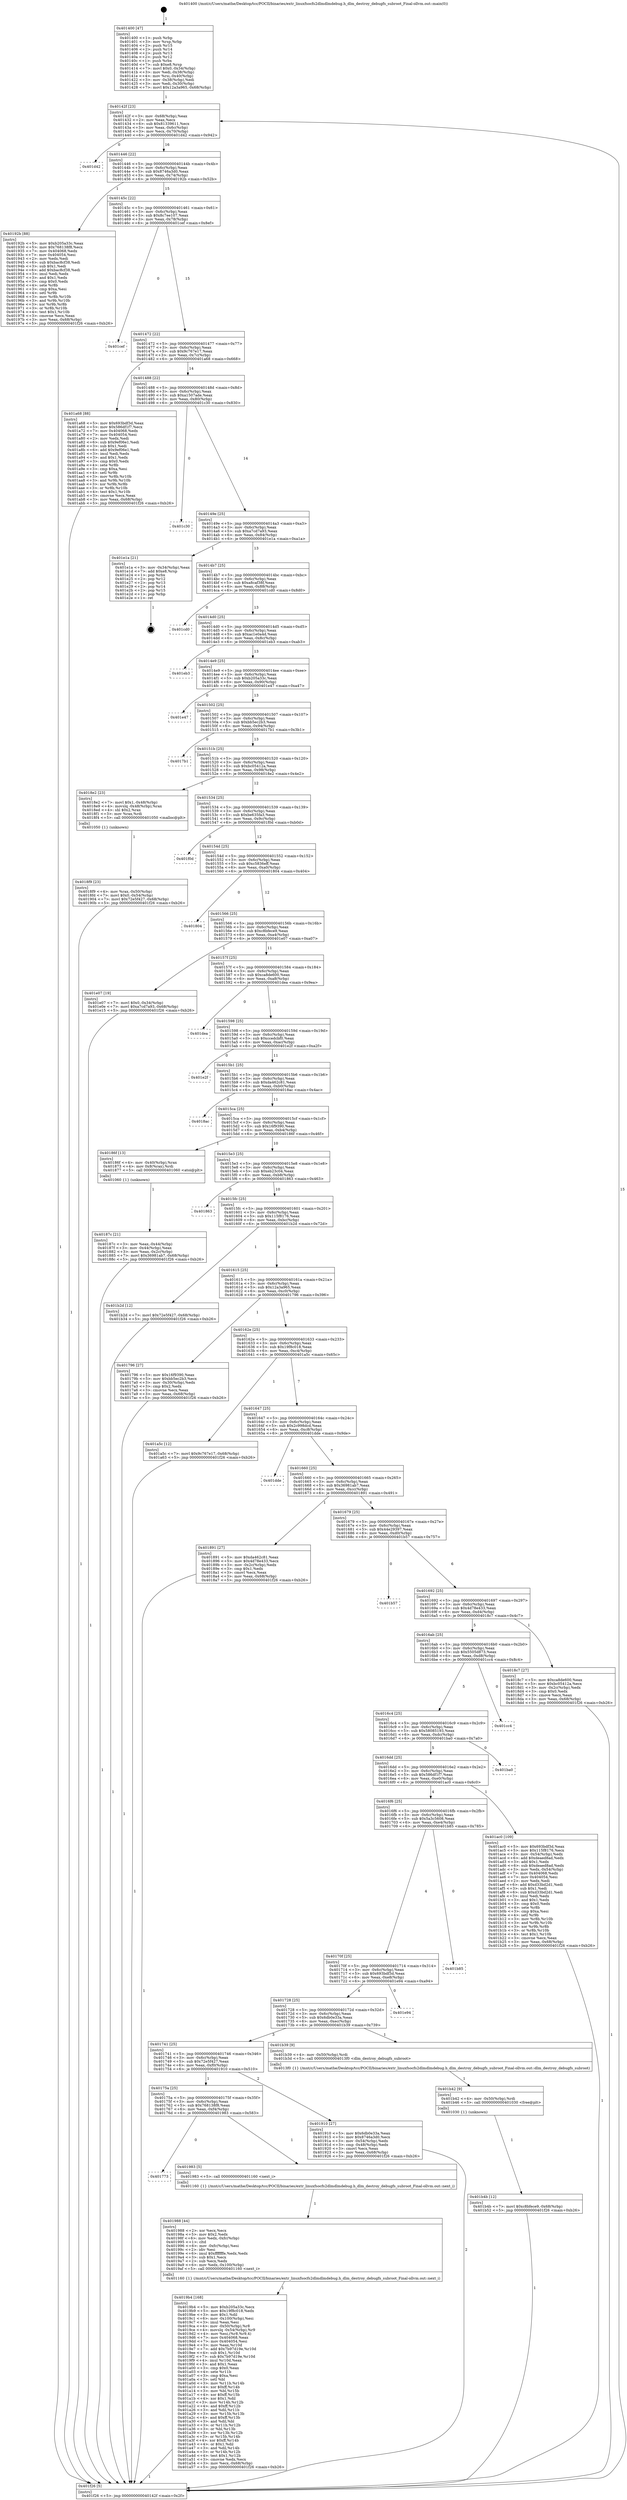 digraph "0x401400" {
  label = "0x401400 (/mnt/c/Users/mathe/Desktop/tcc/POCII/binaries/extr_linuxfsocfs2dlmdlmdebug.h_dlm_destroy_debugfs_subroot_Final-ollvm.out::main(0))"
  labelloc = "t"
  node[shape=record]

  Entry [label="",width=0.3,height=0.3,shape=circle,fillcolor=black,style=filled]
  "0x40142f" [label="{
     0x40142f [23]\l
     | [instrs]\l
     &nbsp;&nbsp;0x40142f \<+3\>: mov -0x68(%rbp),%eax\l
     &nbsp;&nbsp;0x401432 \<+2\>: mov %eax,%ecx\l
     &nbsp;&nbsp;0x401434 \<+6\>: sub $0x81339611,%ecx\l
     &nbsp;&nbsp;0x40143a \<+3\>: mov %eax,-0x6c(%rbp)\l
     &nbsp;&nbsp;0x40143d \<+3\>: mov %ecx,-0x70(%rbp)\l
     &nbsp;&nbsp;0x401440 \<+6\>: je 0000000000401d42 \<main+0x942\>\l
  }"]
  "0x401d42" [label="{
     0x401d42\l
  }", style=dashed]
  "0x401446" [label="{
     0x401446 [22]\l
     | [instrs]\l
     &nbsp;&nbsp;0x401446 \<+5\>: jmp 000000000040144b \<main+0x4b\>\l
     &nbsp;&nbsp;0x40144b \<+3\>: mov -0x6c(%rbp),%eax\l
     &nbsp;&nbsp;0x40144e \<+5\>: sub $0x8746a3d0,%eax\l
     &nbsp;&nbsp;0x401453 \<+3\>: mov %eax,-0x74(%rbp)\l
     &nbsp;&nbsp;0x401456 \<+6\>: je 000000000040192b \<main+0x52b\>\l
  }"]
  Exit [label="",width=0.3,height=0.3,shape=circle,fillcolor=black,style=filled,peripheries=2]
  "0x40192b" [label="{
     0x40192b [88]\l
     | [instrs]\l
     &nbsp;&nbsp;0x40192b \<+5\>: mov $0xb205a33c,%eax\l
     &nbsp;&nbsp;0x401930 \<+5\>: mov $0x768138f8,%ecx\l
     &nbsp;&nbsp;0x401935 \<+7\>: mov 0x404068,%edx\l
     &nbsp;&nbsp;0x40193c \<+7\>: mov 0x404054,%esi\l
     &nbsp;&nbsp;0x401943 \<+2\>: mov %edx,%edi\l
     &nbsp;&nbsp;0x401945 \<+6\>: sub $0xbac8cf38,%edi\l
     &nbsp;&nbsp;0x40194b \<+3\>: sub $0x1,%edi\l
     &nbsp;&nbsp;0x40194e \<+6\>: add $0xbac8cf38,%edi\l
     &nbsp;&nbsp;0x401954 \<+3\>: imul %edi,%edx\l
     &nbsp;&nbsp;0x401957 \<+3\>: and $0x1,%edx\l
     &nbsp;&nbsp;0x40195a \<+3\>: cmp $0x0,%edx\l
     &nbsp;&nbsp;0x40195d \<+4\>: sete %r8b\l
     &nbsp;&nbsp;0x401961 \<+3\>: cmp $0xa,%esi\l
     &nbsp;&nbsp;0x401964 \<+4\>: setl %r9b\l
     &nbsp;&nbsp;0x401968 \<+3\>: mov %r8b,%r10b\l
     &nbsp;&nbsp;0x40196b \<+3\>: and %r9b,%r10b\l
     &nbsp;&nbsp;0x40196e \<+3\>: xor %r9b,%r8b\l
     &nbsp;&nbsp;0x401971 \<+3\>: or %r8b,%r10b\l
     &nbsp;&nbsp;0x401974 \<+4\>: test $0x1,%r10b\l
     &nbsp;&nbsp;0x401978 \<+3\>: cmovne %ecx,%eax\l
     &nbsp;&nbsp;0x40197b \<+3\>: mov %eax,-0x68(%rbp)\l
     &nbsp;&nbsp;0x40197e \<+5\>: jmp 0000000000401f26 \<main+0xb26\>\l
  }"]
  "0x40145c" [label="{
     0x40145c [22]\l
     | [instrs]\l
     &nbsp;&nbsp;0x40145c \<+5\>: jmp 0000000000401461 \<main+0x61\>\l
     &nbsp;&nbsp;0x401461 \<+3\>: mov -0x6c(%rbp),%eax\l
     &nbsp;&nbsp;0x401464 \<+5\>: sub $0x8c7ee107,%eax\l
     &nbsp;&nbsp;0x401469 \<+3\>: mov %eax,-0x78(%rbp)\l
     &nbsp;&nbsp;0x40146c \<+6\>: je 0000000000401cef \<main+0x8ef\>\l
  }"]
  "0x401b4b" [label="{
     0x401b4b [12]\l
     | [instrs]\l
     &nbsp;&nbsp;0x401b4b \<+7\>: movl $0xc8bfece9,-0x68(%rbp)\l
     &nbsp;&nbsp;0x401b52 \<+5\>: jmp 0000000000401f26 \<main+0xb26\>\l
  }"]
  "0x401cef" [label="{
     0x401cef\l
  }", style=dashed]
  "0x401472" [label="{
     0x401472 [22]\l
     | [instrs]\l
     &nbsp;&nbsp;0x401472 \<+5\>: jmp 0000000000401477 \<main+0x77\>\l
     &nbsp;&nbsp;0x401477 \<+3\>: mov -0x6c(%rbp),%eax\l
     &nbsp;&nbsp;0x40147a \<+5\>: sub $0x9c767e17,%eax\l
     &nbsp;&nbsp;0x40147f \<+3\>: mov %eax,-0x7c(%rbp)\l
     &nbsp;&nbsp;0x401482 \<+6\>: je 0000000000401a68 \<main+0x668\>\l
  }"]
  "0x401b42" [label="{
     0x401b42 [9]\l
     | [instrs]\l
     &nbsp;&nbsp;0x401b42 \<+4\>: mov -0x50(%rbp),%rdi\l
     &nbsp;&nbsp;0x401b46 \<+5\>: call 0000000000401030 \<free@plt\>\l
     | [calls]\l
     &nbsp;&nbsp;0x401030 \{1\} (unknown)\l
  }"]
  "0x401a68" [label="{
     0x401a68 [88]\l
     | [instrs]\l
     &nbsp;&nbsp;0x401a68 \<+5\>: mov $0x693bdf3d,%eax\l
     &nbsp;&nbsp;0x401a6d \<+5\>: mov $0x586df1f7,%ecx\l
     &nbsp;&nbsp;0x401a72 \<+7\>: mov 0x404068,%edx\l
     &nbsp;&nbsp;0x401a79 \<+7\>: mov 0x404054,%esi\l
     &nbsp;&nbsp;0x401a80 \<+2\>: mov %edx,%edi\l
     &nbsp;&nbsp;0x401a82 \<+6\>: sub $0x9ef06e1,%edi\l
     &nbsp;&nbsp;0x401a88 \<+3\>: sub $0x1,%edi\l
     &nbsp;&nbsp;0x401a8b \<+6\>: add $0x9ef06e1,%edi\l
     &nbsp;&nbsp;0x401a91 \<+3\>: imul %edi,%edx\l
     &nbsp;&nbsp;0x401a94 \<+3\>: and $0x1,%edx\l
     &nbsp;&nbsp;0x401a97 \<+3\>: cmp $0x0,%edx\l
     &nbsp;&nbsp;0x401a9a \<+4\>: sete %r8b\l
     &nbsp;&nbsp;0x401a9e \<+3\>: cmp $0xa,%esi\l
     &nbsp;&nbsp;0x401aa1 \<+4\>: setl %r9b\l
     &nbsp;&nbsp;0x401aa5 \<+3\>: mov %r8b,%r10b\l
     &nbsp;&nbsp;0x401aa8 \<+3\>: and %r9b,%r10b\l
     &nbsp;&nbsp;0x401aab \<+3\>: xor %r9b,%r8b\l
     &nbsp;&nbsp;0x401aae \<+3\>: or %r8b,%r10b\l
     &nbsp;&nbsp;0x401ab1 \<+4\>: test $0x1,%r10b\l
     &nbsp;&nbsp;0x401ab5 \<+3\>: cmovne %ecx,%eax\l
     &nbsp;&nbsp;0x401ab8 \<+3\>: mov %eax,-0x68(%rbp)\l
     &nbsp;&nbsp;0x401abb \<+5\>: jmp 0000000000401f26 \<main+0xb26\>\l
  }"]
  "0x401488" [label="{
     0x401488 [22]\l
     | [instrs]\l
     &nbsp;&nbsp;0x401488 \<+5\>: jmp 000000000040148d \<main+0x8d\>\l
     &nbsp;&nbsp;0x40148d \<+3\>: mov -0x6c(%rbp),%eax\l
     &nbsp;&nbsp;0x401490 \<+5\>: sub $0xa1507ade,%eax\l
     &nbsp;&nbsp;0x401495 \<+3\>: mov %eax,-0x80(%rbp)\l
     &nbsp;&nbsp;0x401498 \<+6\>: je 0000000000401c30 \<main+0x830\>\l
  }"]
  "0x4019b4" [label="{
     0x4019b4 [168]\l
     | [instrs]\l
     &nbsp;&nbsp;0x4019b4 \<+5\>: mov $0xb205a33c,%ecx\l
     &nbsp;&nbsp;0x4019b9 \<+5\>: mov $0x19f8c018,%edx\l
     &nbsp;&nbsp;0x4019be \<+3\>: mov $0x1,%dil\l
     &nbsp;&nbsp;0x4019c1 \<+6\>: mov -0x100(%rbp),%esi\l
     &nbsp;&nbsp;0x4019c7 \<+3\>: imul %eax,%esi\l
     &nbsp;&nbsp;0x4019ca \<+4\>: mov -0x50(%rbp),%r8\l
     &nbsp;&nbsp;0x4019ce \<+4\>: movslq -0x54(%rbp),%r9\l
     &nbsp;&nbsp;0x4019d2 \<+4\>: mov %esi,(%r8,%r9,4)\l
     &nbsp;&nbsp;0x4019d6 \<+7\>: mov 0x404068,%eax\l
     &nbsp;&nbsp;0x4019dd \<+7\>: mov 0x404054,%esi\l
     &nbsp;&nbsp;0x4019e4 \<+3\>: mov %eax,%r10d\l
     &nbsp;&nbsp;0x4019e7 \<+7\>: add $0x7b97d19e,%r10d\l
     &nbsp;&nbsp;0x4019ee \<+4\>: sub $0x1,%r10d\l
     &nbsp;&nbsp;0x4019f2 \<+7\>: sub $0x7b97d19e,%r10d\l
     &nbsp;&nbsp;0x4019f9 \<+4\>: imul %r10d,%eax\l
     &nbsp;&nbsp;0x4019fd \<+3\>: and $0x1,%eax\l
     &nbsp;&nbsp;0x401a00 \<+3\>: cmp $0x0,%eax\l
     &nbsp;&nbsp;0x401a03 \<+4\>: sete %r11b\l
     &nbsp;&nbsp;0x401a07 \<+3\>: cmp $0xa,%esi\l
     &nbsp;&nbsp;0x401a0a \<+3\>: setl %bl\l
     &nbsp;&nbsp;0x401a0d \<+3\>: mov %r11b,%r14b\l
     &nbsp;&nbsp;0x401a10 \<+4\>: xor $0xff,%r14b\l
     &nbsp;&nbsp;0x401a14 \<+3\>: mov %bl,%r15b\l
     &nbsp;&nbsp;0x401a17 \<+4\>: xor $0xff,%r15b\l
     &nbsp;&nbsp;0x401a1b \<+4\>: xor $0x1,%dil\l
     &nbsp;&nbsp;0x401a1f \<+3\>: mov %r14b,%r12b\l
     &nbsp;&nbsp;0x401a22 \<+4\>: and $0xff,%r12b\l
     &nbsp;&nbsp;0x401a26 \<+3\>: and %dil,%r11b\l
     &nbsp;&nbsp;0x401a29 \<+3\>: mov %r15b,%r13b\l
     &nbsp;&nbsp;0x401a2c \<+4\>: and $0xff,%r13b\l
     &nbsp;&nbsp;0x401a30 \<+3\>: and %dil,%bl\l
     &nbsp;&nbsp;0x401a33 \<+3\>: or %r11b,%r12b\l
     &nbsp;&nbsp;0x401a36 \<+3\>: or %bl,%r13b\l
     &nbsp;&nbsp;0x401a39 \<+3\>: xor %r13b,%r12b\l
     &nbsp;&nbsp;0x401a3c \<+3\>: or %r15b,%r14b\l
     &nbsp;&nbsp;0x401a3f \<+4\>: xor $0xff,%r14b\l
     &nbsp;&nbsp;0x401a43 \<+4\>: or $0x1,%dil\l
     &nbsp;&nbsp;0x401a47 \<+3\>: and %dil,%r14b\l
     &nbsp;&nbsp;0x401a4a \<+3\>: or %r14b,%r12b\l
     &nbsp;&nbsp;0x401a4d \<+4\>: test $0x1,%r12b\l
     &nbsp;&nbsp;0x401a51 \<+3\>: cmovne %edx,%ecx\l
     &nbsp;&nbsp;0x401a54 \<+3\>: mov %ecx,-0x68(%rbp)\l
     &nbsp;&nbsp;0x401a57 \<+5\>: jmp 0000000000401f26 \<main+0xb26\>\l
  }"]
  "0x401c30" [label="{
     0x401c30\l
  }", style=dashed]
  "0x40149e" [label="{
     0x40149e [25]\l
     | [instrs]\l
     &nbsp;&nbsp;0x40149e \<+5\>: jmp 00000000004014a3 \<main+0xa3\>\l
     &nbsp;&nbsp;0x4014a3 \<+3\>: mov -0x6c(%rbp),%eax\l
     &nbsp;&nbsp;0x4014a6 \<+5\>: sub $0xa7cd7a93,%eax\l
     &nbsp;&nbsp;0x4014ab \<+6\>: mov %eax,-0x84(%rbp)\l
     &nbsp;&nbsp;0x4014b1 \<+6\>: je 0000000000401e1a \<main+0xa1a\>\l
  }"]
  "0x401988" [label="{
     0x401988 [44]\l
     | [instrs]\l
     &nbsp;&nbsp;0x401988 \<+2\>: xor %ecx,%ecx\l
     &nbsp;&nbsp;0x40198a \<+5\>: mov $0x2,%edx\l
     &nbsp;&nbsp;0x40198f \<+6\>: mov %edx,-0xfc(%rbp)\l
     &nbsp;&nbsp;0x401995 \<+1\>: cltd\l
     &nbsp;&nbsp;0x401996 \<+6\>: mov -0xfc(%rbp),%esi\l
     &nbsp;&nbsp;0x40199c \<+2\>: idiv %esi\l
     &nbsp;&nbsp;0x40199e \<+6\>: imul $0xfffffffe,%edx,%edx\l
     &nbsp;&nbsp;0x4019a4 \<+3\>: sub $0x1,%ecx\l
     &nbsp;&nbsp;0x4019a7 \<+2\>: sub %ecx,%edx\l
     &nbsp;&nbsp;0x4019a9 \<+6\>: mov %edx,-0x100(%rbp)\l
     &nbsp;&nbsp;0x4019af \<+5\>: call 0000000000401160 \<next_i\>\l
     | [calls]\l
     &nbsp;&nbsp;0x401160 \{1\} (/mnt/c/Users/mathe/Desktop/tcc/POCII/binaries/extr_linuxfsocfs2dlmdlmdebug.h_dlm_destroy_debugfs_subroot_Final-ollvm.out::next_i)\l
  }"]
  "0x401e1a" [label="{
     0x401e1a [21]\l
     | [instrs]\l
     &nbsp;&nbsp;0x401e1a \<+3\>: mov -0x34(%rbp),%eax\l
     &nbsp;&nbsp;0x401e1d \<+7\>: add $0xe8,%rsp\l
     &nbsp;&nbsp;0x401e24 \<+1\>: pop %rbx\l
     &nbsp;&nbsp;0x401e25 \<+2\>: pop %r12\l
     &nbsp;&nbsp;0x401e27 \<+2\>: pop %r13\l
     &nbsp;&nbsp;0x401e29 \<+2\>: pop %r14\l
     &nbsp;&nbsp;0x401e2b \<+2\>: pop %r15\l
     &nbsp;&nbsp;0x401e2d \<+1\>: pop %rbp\l
     &nbsp;&nbsp;0x401e2e \<+1\>: ret\l
  }"]
  "0x4014b7" [label="{
     0x4014b7 [25]\l
     | [instrs]\l
     &nbsp;&nbsp;0x4014b7 \<+5\>: jmp 00000000004014bc \<main+0xbc\>\l
     &nbsp;&nbsp;0x4014bc \<+3\>: mov -0x6c(%rbp),%eax\l
     &nbsp;&nbsp;0x4014bf \<+5\>: sub $0xa8caf38f,%eax\l
     &nbsp;&nbsp;0x4014c4 \<+6\>: mov %eax,-0x88(%rbp)\l
     &nbsp;&nbsp;0x4014ca \<+6\>: je 0000000000401cd0 \<main+0x8d0\>\l
  }"]
  "0x401773" [label="{
     0x401773\l
  }", style=dashed]
  "0x401cd0" [label="{
     0x401cd0\l
  }", style=dashed]
  "0x4014d0" [label="{
     0x4014d0 [25]\l
     | [instrs]\l
     &nbsp;&nbsp;0x4014d0 \<+5\>: jmp 00000000004014d5 \<main+0xd5\>\l
     &nbsp;&nbsp;0x4014d5 \<+3\>: mov -0x6c(%rbp),%eax\l
     &nbsp;&nbsp;0x4014d8 \<+5\>: sub $0xac1e0a4d,%eax\l
     &nbsp;&nbsp;0x4014dd \<+6\>: mov %eax,-0x8c(%rbp)\l
     &nbsp;&nbsp;0x4014e3 \<+6\>: je 0000000000401eb3 \<main+0xab3\>\l
  }"]
  "0x401983" [label="{
     0x401983 [5]\l
     | [instrs]\l
     &nbsp;&nbsp;0x401983 \<+5\>: call 0000000000401160 \<next_i\>\l
     | [calls]\l
     &nbsp;&nbsp;0x401160 \{1\} (/mnt/c/Users/mathe/Desktop/tcc/POCII/binaries/extr_linuxfsocfs2dlmdlmdebug.h_dlm_destroy_debugfs_subroot_Final-ollvm.out::next_i)\l
  }"]
  "0x401eb3" [label="{
     0x401eb3\l
  }", style=dashed]
  "0x4014e9" [label="{
     0x4014e9 [25]\l
     | [instrs]\l
     &nbsp;&nbsp;0x4014e9 \<+5\>: jmp 00000000004014ee \<main+0xee\>\l
     &nbsp;&nbsp;0x4014ee \<+3\>: mov -0x6c(%rbp),%eax\l
     &nbsp;&nbsp;0x4014f1 \<+5\>: sub $0xb205a33c,%eax\l
     &nbsp;&nbsp;0x4014f6 \<+6\>: mov %eax,-0x90(%rbp)\l
     &nbsp;&nbsp;0x4014fc \<+6\>: je 0000000000401e47 \<main+0xa47\>\l
  }"]
  "0x40175a" [label="{
     0x40175a [25]\l
     | [instrs]\l
     &nbsp;&nbsp;0x40175a \<+5\>: jmp 000000000040175f \<main+0x35f\>\l
     &nbsp;&nbsp;0x40175f \<+3\>: mov -0x6c(%rbp),%eax\l
     &nbsp;&nbsp;0x401762 \<+5\>: sub $0x768138f8,%eax\l
     &nbsp;&nbsp;0x401767 \<+6\>: mov %eax,-0xf4(%rbp)\l
     &nbsp;&nbsp;0x40176d \<+6\>: je 0000000000401983 \<main+0x583\>\l
  }"]
  "0x401e47" [label="{
     0x401e47\l
  }", style=dashed]
  "0x401502" [label="{
     0x401502 [25]\l
     | [instrs]\l
     &nbsp;&nbsp;0x401502 \<+5\>: jmp 0000000000401507 \<main+0x107\>\l
     &nbsp;&nbsp;0x401507 \<+3\>: mov -0x6c(%rbp),%eax\l
     &nbsp;&nbsp;0x40150a \<+5\>: sub $0xbb5ec2b3,%eax\l
     &nbsp;&nbsp;0x40150f \<+6\>: mov %eax,-0x94(%rbp)\l
     &nbsp;&nbsp;0x401515 \<+6\>: je 00000000004017b1 \<main+0x3b1\>\l
  }"]
  "0x401910" [label="{
     0x401910 [27]\l
     | [instrs]\l
     &nbsp;&nbsp;0x401910 \<+5\>: mov $0x6db0e33a,%eax\l
     &nbsp;&nbsp;0x401915 \<+5\>: mov $0x8746a3d0,%ecx\l
     &nbsp;&nbsp;0x40191a \<+3\>: mov -0x54(%rbp),%edx\l
     &nbsp;&nbsp;0x40191d \<+3\>: cmp -0x48(%rbp),%edx\l
     &nbsp;&nbsp;0x401920 \<+3\>: cmovl %ecx,%eax\l
     &nbsp;&nbsp;0x401923 \<+3\>: mov %eax,-0x68(%rbp)\l
     &nbsp;&nbsp;0x401926 \<+5\>: jmp 0000000000401f26 \<main+0xb26\>\l
  }"]
  "0x4017b1" [label="{
     0x4017b1\l
  }", style=dashed]
  "0x40151b" [label="{
     0x40151b [25]\l
     | [instrs]\l
     &nbsp;&nbsp;0x40151b \<+5\>: jmp 0000000000401520 \<main+0x120\>\l
     &nbsp;&nbsp;0x401520 \<+3\>: mov -0x6c(%rbp),%eax\l
     &nbsp;&nbsp;0x401523 \<+5\>: sub $0xbc05412a,%eax\l
     &nbsp;&nbsp;0x401528 \<+6\>: mov %eax,-0x98(%rbp)\l
     &nbsp;&nbsp;0x40152e \<+6\>: je 00000000004018e2 \<main+0x4e2\>\l
  }"]
  "0x401741" [label="{
     0x401741 [25]\l
     | [instrs]\l
     &nbsp;&nbsp;0x401741 \<+5\>: jmp 0000000000401746 \<main+0x346\>\l
     &nbsp;&nbsp;0x401746 \<+3\>: mov -0x6c(%rbp),%eax\l
     &nbsp;&nbsp;0x401749 \<+5\>: sub $0x72e5f427,%eax\l
     &nbsp;&nbsp;0x40174e \<+6\>: mov %eax,-0xf0(%rbp)\l
     &nbsp;&nbsp;0x401754 \<+6\>: je 0000000000401910 \<main+0x510\>\l
  }"]
  "0x4018e2" [label="{
     0x4018e2 [23]\l
     | [instrs]\l
     &nbsp;&nbsp;0x4018e2 \<+7\>: movl $0x1,-0x48(%rbp)\l
     &nbsp;&nbsp;0x4018e9 \<+4\>: movslq -0x48(%rbp),%rax\l
     &nbsp;&nbsp;0x4018ed \<+4\>: shl $0x2,%rax\l
     &nbsp;&nbsp;0x4018f1 \<+3\>: mov %rax,%rdi\l
     &nbsp;&nbsp;0x4018f4 \<+5\>: call 0000000000401050 \<malloc@plt\>\l
     | [calls]\l
     &nbsp;&nbsp;0x401050 \{1\} (unknown)\l
  }"]
  "0x401534" [label="{
     0x401534 [25]\l
     | [instrs]\l
     &nbsp;&nbsp;0x401534 \<+5\>: jmp 0000000000401539 \<main+0x139\>\l
     &nbsp;&nbsp;0x401539 \<+3\>: mov -0x6c(%rbp),%eax\l
     &nbsp;&nbsp;0x40153c \<+5\>: sub $0xbe635fa3,%eax\l
     &nbsp;&nbsp;0x401541 \<+6\>: mov %eax,-0x9c(%rbp)\l
     &nbsp;&nbsp;0x401547 \<+6\>: je 0000000000401f0d \<main+0xb0d\>\l
  }"]
  "0x401b39" [label="{
     0x401b39 [9]\l
     | [instrs]\l
     &nbsp;&nbsp;0x401b39 \<+4\>: mov -0x50(%rbp),%rdi\l
     &nbsp;&nbsp;0x401b3d \<+5\>: call 00000000004013f0 \<dlm_destroy_debugfs_subroot\>\l
     | [calls]\l
     &nbsp;&nbsp;0x4013f0 \{1\} (/mnt/c/Users/mathe/Desktop/tcc/POCII/binaries/extr_linuxfsocfs2dlmdlmdebug.h_dlm_destroy_debugfs_subroot_Final-ollvm.out::dlm_destroy_debugfs_subroot)\l
  }"]
  "0x401f0d" [label="{
     0x401f0d\l
  }", style=dashed]
  "0x40154d" [label="{
     0x40154d [25]\l
     | [instrs]\l
     &nbsp;&nbsp;0x40154d \<+5\>: jmp 0000000000401552 \<main+0x152\>\l
     &nbsp;&nbsp;0x401552 \<+3\>: mov -0x6c(%rbp),%eax\l
     &nbsp;&nbsp;0x401555 \<+5\>: sub $0xc5836eff,%eax\l
     &nbsp;&nbsp;0x40155a \<+6\>: mov %eax,-0xa0(%rbp)\l
     &nbsp;&nbsp;0x401560 \<+6\>: je 0000000000401804 \<main+0x404\>\l
  }"]
  "0x401728" [label="{
     0x401728 [25]\l
     | [instrs]\l
     &nbsp;&nbsp;0x401728 \<+5\>: jmp 000000000040172d \<main+0x32d\>\l
     &nbsp;&nbsp;0x40172d \<+3\>: mov -0x6c(%rbp),%eax\l
     &nbsp;&nbsp;0x401730 \<+5\>: sub $0x6db0e33a,%eax\l
     &nbsp;&nbsp;0x401735 \<+6\>: mov %eax,-0xec(%rbp)\l
     &nbsp;&nbsp;0x40173b \<+6\>: je 0000000000401b39 \<main+0x739\>\l
  }"]
  "0x401804" [label="{
     0x401804\l
  }", style=dashed]
  "0x401566" [label="{
     0x401566 [25]\l
     | [instrs]\l
     &nbsp;&nbsp;0x401566 \<+5\>: jmp 000000000040156b \<main+0x16b\>\l
     &nbsp;&nbsp;0x40156b \<+3\>: mov -0x6c(%rbp),%eax\l
     &nbsp;&nbsp;0x40156e \<+5\>: sub $0xc8bfece9,%eax\l
     &nbsp;&nbsp;0x401573 \<+6\>: mov %eax,-0xa4(%rbp)\l
     &nbsp;&nbsp;0x401579 \<+6\>: je 0000000000401e07 \<main+0xa07\>\l
  }"]
  "0x401e94" [label="{
     0x401e94\l
  }", style=dashed]
  "0x401e07" [label="{
     0x401e07 [19]\l
     | [instrs]\l
     &nbsp;&nbsp;0x401e07 \<+7\>: movl $0x0,-0x34(%rbp)\l
     &nbsp;&nbsp;0x401e0e \<+7\>: movl $0xa7cd7a93,-0x68(%rbp)\l
     &nbsp;&nbsp;0x401e15 \<+5\>: jmp 0000000000401f26 \<main+0xb26\>\l
  }"]
  "0x40157f" [label="{
     0x40157f [25]\l
     | [instrs]\l
     &nbsp;&nbsp;0x40157f \<+5\>: jmp 0000000000401584 \<main+0x184\>\l
     &nbsp;&nbsp;0x401584 \<+3\>: mov -0x6c(%rbp),%eax\l
     &nbsp;&nbsp;0x401587 \<+5\>: sub $0xca8de600,%eax\l
     &nbsp;&nbsp;0x40158c \<+6\>: mov %eax,-0xa8(%rbp)\l
     &nbsp;&nbsp;0x401592 \<+6\>: je 0000000000401dea \<main+0x9ea\>\l
  }"]
  "0x40170f" [label="{
     0x40170f [25]\l
     | [instrs]\l
     &nbsp;&nbsp;0x40170f \<+5\>: jmp 0000000000401714 \<main+0x314\>\l
     &nbsp;&nbsp;0x401714 \<+3\>: mov -0x6c(%rbp),%eax\l
     &nbsp;&nbsp;0x401717 \<+5\>: sub $0x693bdf3d,%eax\l
     &nbsp;&nbsp;0x40171c \<+6\>: mov %eax,-0xe8(%rbp)\l
     &nbsp;&nbsp;0x401722 \<+6\>: je 0000000000401e94 \<main+0xa94\>\l
  }"]
  "0x401dea" [label="{
     0x401dea\l
  }", style=dashed]
  "0x401598" [label="{
     0x401598 [25]\l
     | [instrs]\l
     &nbsp;&nbsp;0x401598 \<+5\>: jmp 000000000040159d \<main+0x19d\>\l
     &nbsp;&nbsp;0x40159d \<+3\>: mov -0x6c(%rbp),%eax\l
     &nbsp;&nbsp;0x4015a0 \<+5\>: sub $0xccedcbf0,%eax\l
     &nbsp;&nbsp;0x4015a5 \<+6\>: mov %eax,-0xac(%rbp)\l
     &nbsp;&nbsp;0x4015ab \<+6\>: je 0000000000401e2f \<main+0xa2f\>\l
  }"]
  "0x401b85" [label="{
     0x401b85\l
  }", style=dashed]
  "0x401e2f" [label="{
     0x401e2f\l
  }", style=dashed]
  "0x4015b1" [label="{
     0x4015b1 [25]\l
     | [instrs]\l
     &nbsp;&nbsp;0x4015b1 \<+5\>: jmp 00000000004015b6 \<main+0x1b6\>\l
     &nbsp;&nbsp;0x4015b6 \<+3\>: mov -0x6c(%rbp),%eax\l
     &nbsp;&nbsp;0x4015b9 \<+5\>: sub $0xda462c81,%eax\l
     &nbsp;&nbsp;0x4015be \<+6\>: mov %eax,-0xb0(%rbp)\l
     &nbsp;&nbsp;0x4015c4 \<+6\>: je 00000000004018ac \<main+0x4ac\>\l
  }"]
  "0x4016f6" [label="{
     0x4016f6 [25]\l
     | [instrs]\l
     &nbsp;&nbsp;0x4016f6 \<+5\>: jmp 00000000004016fb \<main+0x2fb\>\l
     &nbsp;&nbsp;0x4016fb \<+3\>: mov -0x6c(%rbp),%eax\l
     &nbsp;&nbsp;0x4016fe \<+5\>: sub $0x5a3c5608,%eax\l
     &nbsp;&nbsp;0x401703 \<+6\>: mov %eax,-0xe4(%rbp)\l
     &nbsp;&nbsp;0x401709 \<+6\>: je 0000000000401b85 \<main+0x785\>\l
  }"]
  "0x4018ac" [label="{
     0x4018ac\l
  }", style=dashed]
  "0x4015ca" [label="{
     0x4015ca [25]\l
     | [instrs]\l
     &nbsp;&nbsp;0x4015ca \<+5\>: jmp 00000000004015cf \<main+0x1cf\>\l
     &nbsp;&nbsp;0x4015cf \<+3\>: mov -0x6c(%rbp),%eax\l
     &nbsp;&nbsp;0x4015d2 \<+5\>: sub $0x16f9390,%eax\l
     &nbsp;&nbsp;0x4015d7 \<+6\>: mov %eax,-0xb4(%rbp)\l
     &nbsp;&nbsp;0x4015dd \<+6\>: je 000000000040186f \<main+0x46f\>\l
  }"]
  "0x401ac0" [label="{
     0x401ac0 [109]\l
     | [instrs]\l
     &nbsp;&nbsp;0x401ac0 \<+5\>: mov $0x693bdf3d,%eax\l
     &nbsp;&nbsp;0x401ac5 \<+5\>: mov $0x115f8176,%ecx\l
     &nbsp;&nbsp;0x401aca \<+3\>: mov -0x54(%rbp),%edx\l
     &nbsp;&nbsp;0x401acd \<+6\>: add $0xdeaed8ad,%edx\l
     &nbsp;&nbsp;0x401ad3 \<+3\>: add $0x1,%edx\l
     &nbsp;&nbsp;0x401ad6 \<+6\>: sub $0xdeaed8ad,%edx\l
     &nbsp;&nbsp;0x401adc \<+3\>: mov %edx,-0x54(%rbp)\l
     &nbsp;&nbsp;0x401adf \<+7\>: mov 0x404068,%edx\l
     &nbsp;&nbsp;0x401ae6 \<+7\>: mov 0x404054,%esi\l
     &nbsp;&nbsp;0x401aed \<+2\>: mov %edx,%edi\l
     &nbsp;&nbsp;0x401aef \<+6\>: add $0xd33bd2d1,%edi\l
     &nbsp;&nbsp;0x401af5 \<+3\>: sub $0x1,%edi\l
     &nbsp;&nbsp;0x401af8 \<+6\>: sub $0xd33bd2d1,%edi\l
     &nbsp;&nbsp;0x401afe \<+3\>: imul %edi,%edx\l
     &nbsp;&nbsp;0x401b01 \<+3\>: and $0x1,%edx\l
     &nbsp;&nbsp;0x401b04 \<+3\>: cmp $0x0,%edx\l
     &nbsp;&nbsp;0x401b07 \<+4\>: sete %r8b\l
     &nbsp;&nbsp;0x401b0b \<+3\>: cmp $0xa,%esi\l
     &nbsp;&nbsp;0x401b0e \<+4\>: setl %r9b\l
     &nbsp;&nbsp;0x401b12 \<+3\>: mov %r8b,%r10b\l
     &nbsp;&nbsp;0x401b15 \<+3\>: and %r9b,%r10b\l
     &nbsp;&nbsp;0x401b18 \<+3\>: xor %r9b,%r8b\l
     &nbsp;&nbsp;0x401b1b \<+3\>: or %r8b,%r10b\l
     &nbsp;&nbsp;0x401b1e \<+4\>: test $0x1,%r10b\l
     &nbsp;&nbsp;0x401b22 \<+3\>: cmovne %ecx,%eax\l
     &nbsp;&nbsp;0x401b25 \<+3\>: mov %eax,-0x68(%rbp)\l
     &nbsp;&nbsp;0x401b28 \<+5\>: jmp 0000000000401f26 \<main+0xb26\>\l
  }"]
  "0x40186f" [label="{
     0x40186f [13]\l
     | [instrs]\l
     &nbsp;&nbsp;0x40186f \<+4\>: mov -0x40(%rbp),%rax\l
     &nbsp;&nbsp;0x401873 \<+4\>: mov 0x8(%rax),%rdi\l
     &nbsp;&nbsp;0x401877 \<+5\>: call 0000000000401060 \<atoi@plt\>\l
     | [calls]\l
     &nbsp;&nbsp;0x401060 \{1\} (unknown)\l
  }"]
  "0x4015e3" [label="{
     0x4015e3 [25]\l
     | [instrs]\l
     &nbsp;&nbsp;0x4015e3 \<+5\>: jmp 00000000004015e8 \<main+0x1e8\>\l
     &nbsp;&nbsp;0x4015e8 \<+3\>: mov -0x6c(%rbp),%eax\l
     &nbsp;&nbsp;0x4015eb \<+5\>: sub $0xeb23c04,%eax\l
     &nbsp;&nbsp;0x4015f0 \<+6\>: mov %eax,-0xb8(%rbp)\l
     &nbsp;&nbsp;0x4015f6 \<+6\>: je 0000000000401863 \<main+0x463\>\l
  }"]
  "0x4016dd" [label="{
     0x4016dd [25]\l
     | [instrs]\l
     &nbsp;&nbsp;0x4016dd \<+5\>: jmp 00000000004016e2 \<main+0x2e2\>\l
     &nbsp;&nbsp;0x4016e2 \<+3\>: mov -0x6c(%rbp),%eax\l
     &nbsp;&nbsp;0x4016e5 \<+5\>: sub $0x586df1f7,%eax\l
     &nbsp;&nbsp;0x4016ea \<+6\>: mov %eax,-0xe0(%rbp)\l
     &nbsp;&nbsp;0x4016f0 \<+6\>: je 0000000000401ac0 \<main+0x6c0\>\l
  }"]
  "0x401863" [label="{
     0x401863\l
  }", style=dashed]
  "0x4015fc" [label="{
     0x4015fc [25]\l
     | [instrs]\l
     &nbsp;&nbsp;0x4015fc \<+5\>: jmp 0000000000401601 \<main+0x201\>\l
     &nbsp;&nbsp;0x401601 \<+3\>: mov -0x6c(%rbp),%eax\l
     &nbsp;&nbsp;0x401604 \<+5\>: sub $0x115f8176,%eax\l
     &nbsp;&nbsp;0x401609 \<+6\>: mov %eax,-0xbc(%rbp)\l
     &nbsp;&nbsp;0x40160f \<+6\>: je 0000000000401b2d \<main+0x72d\>\l
  }"]
  "0x401ba0" [label="{
     0x401ba0\l
  }", style=dashed]
  "0x401b2d" [label="{
     0x401b2d [12]\l
     | [instrs]\l
     &nbsp;&nbsp;0x401b2d \<+7\>: movl $0x72e5f427,-0x68(%rbp)\l
     &nbsp;&nbsp;0x401b34 \<+5\>: jmp 0000000000401f26 \<main+0xb26\>\l
  }"]
  "0x401615" [label="{
     0x401615 [25]\l
     | [instrs]\l
     &nbsp;&nbsp;0x401615 \<+5\>: jmp 000000000040161a \<main+0x21a\>\l
     &nbsp;&nbsp;0x40161a \<+3\>: mov -0x6c(%rbp),%eax\l
     &nbsp;&nbsp;0x40161d \<+5\>: sub $0x12a3a965,%eax\l
     &nbsp;&nbsp;0x401622 \<+6\>: mov %eax,-0xc0(%rbp)\l
     &nbsp;&nbsp;0x401628 \<+6\>: je 0000000000401796 \<main+0x396\>\l
  }"]
  "0x4016c4" [label="{
     0x4016c4 [25]\l
     | [instrs]\l
     &nbsp;&nbsp;0x4016c4 \<+5\>: jmp 00000000004016c9 \<main+0x2c9\>\l
     &nbsp;&nbsp;0x4016c9 \<+3\>: mov -0x6c(%rbp),%eax\l
     &nbsp;&nbsp;0x4016cc \<+5\>: sub $0x58085193,%eax\l
     &nbsp;&nbsp;0x4016d1 \<+6\>: mov %eax,-0xdc(%rbp)\l
     &nbsp;&nbsp;0x4016d7 \<+6\>: je 0000000000401ba0 \<main+0x7a0\>\l
  }"]
  "0x401796" [label="{
     0x401796 [27]\l
     | [instrs]\l
     &nbsp;&nbsp;0x401796 \<+5\>: mov $0x16f9390,%eax\l
     &nbsp;&nbsp;0x40179b \<+5\>: mov $0xbb5ec2b3,%ecx\l
     &nbsp;&nbsp;0x4017a0 \<+3\>: mov -0x30(%rbp),%edx\l
     &nbsp;&nbsp;0x4017a3 \<+3\>: cmp $0x2,%edx\l
     &nbsp;&nbsp;0x4017a6 \<+3\>: cmovne %ecx,%eax\l
     &nbsp;&nbsp;0x4017a9 \<+3\>: mov %eax,-0x68(%rbp)\l
     &nbsp;&nbsp;0x4017ac \<+5\>: jmp 0000000000401f26 \<main+0xb26\>\l
  }"]
  "0x40162e" [label="{
     0x40162e [25]\l
     | [instrs]\l
     &nbsp;&nbsp;0x40162e \<+5\>: jmp 0000000000401633 \<main+0x233\>\l
     &nbsp;&nbsp;0x401633 \<+3\>: mov -0x6c(%rbp),%eax\l
     &nbsp;&nbsp;0x401636 \<+5\>: sub $0x19f8c018,%eax\l
     &nbsp;&nbsp;0x40163b \<+6\>: mov %eax,-0xc4(%rbp)\l
     &nbsp;&nbsp;0x401641 \<+6\>: je 0000000000401a5c \<main+0x65c\>\l
  }"]
  "0x401f26" [label="{
     0x401f26 [5]\l
     | [instrs]\l
     &nbsp;&nbsp;0x401f26 \<+5\>: jmp 000000000040142f \<main+0x2f\>\l
  }"]
  "0x401400" [label="{
     0x401400 [47]\l
     | [instrs]\l
     &nbsp;&nbsp;0x401400 \<+1\>: push %rbp\l
     &nbsp;&nbsp;0x401401 \<+3\>: mov %rsp,%rbp\l
     &nbsp;&nbsp;0x401404 \<+2\>: push %r15\l
     &nbsp;&nbsp;0x401406 \<+2\>: push %r14\l
     &nbsp;&nbsp;0x401408 \<+2\>: push %r13\l
     &nbsp;&nbsp;0x40140a \<+2\>: push %r12\l
     &nbsp;&nbsp;0x40140c \<+1\>: push %rbx\l
     &nbsp;&nbsp;0x40140d \<+7\>: sub $0xe8,%rsp\l
     &nbsp;&nbsp;0x401414 \<+7\>: movl $0x0,-0x34(%rbp)\l
     &nbsp;&nbsp;0x40141b \<+3\>: mov %edi,-0x38(%rbp)\l
     &nbsp;&nbsp;0x40141e \<+4\>: mov %rsi,-0x40(%rbp)\l
     &nbsp;&nbsp;0x401422 \<+3\>: mov -0x38(%rbp),%edi\l
     &nbsp;&nbsp;0x401425 \<+3\>: mov %edi,-0x30(%rbp)\l
     &nbsp;&nbsp;0x401428 \<+7\>: movl $0x12a3a965,-0x68(%rbp)\l
  }"]
  "0x40187c" [label="{
     0x40187c [21]\l
     | [instrs]\l
     &nbsp;&nbsp;0x40187c \<+3\>: mov %eax,-0x44(%rbp)\l
     &nbsp;&nbsp;0x40187f \<+3\>: mov -0x44(%rbp),%eax\l
     &nbsp;&nbsp;0x401882 \<+3\>: mov %eax,-0x2c(%rbp)\l
     &nbsp;&nbsp;0x401885 \<+7\>: movl $0x36981ab7,-0x68(%rbp)\l
     &nbsp;&nbsp;0x40188c \<+5\>: jmp 0000000000401f26 \<main+0xb26\>\l
  }"]
  "0x401cc4" [label="{
     0x401cc4\l
  }", style=dashed]
  "0x401a5c" [label="{
     0x401a5c [12]\l
     | [instrs]\l
     &nbsp;&nbsp;0x401a5c \<+7\>: movl $0x9c767e17,-0x68(%rbp)\l
     &nbsp;&nbsp;0x401a63 \<+5\>: jmp 0000000000401f26 \<main+0xb26\>\l
  }"]
  "0x401647" [label="{
     0x401647 [25]\l
     | [instrs]\l
     &nbsp;&nbsp;0x401647 \<+5\>: jmp 000000000040164c \<main+0x24c\>\l
     &nbsp;&nbsp;0x40164c \<+3\>: mov -0x6c(%rbp),%eax\l
     &nbsp;&nbsp;0x40164f \<+5\>: sub $0x2c998dcd,%eax\l
     &nbsp;&nbsp;0x401654 \<+6\>: mov %eax,-0xc8(%rbp)\l
     &nbsp;&nbsp;0x40165a \<+6\>: je 0000000000401dde \<main+0x9de\>\l
  }"]
  "0x4018f9" [label="{
     0x4018f9 [23]\l
     | [instrs]\l
     &nbsp;&nbsp;0x4018f9 \<+4\>: mov %rax,-0x50(%rbp)\l
     &nbsp;&nbsp;0x4018fd \<+7\>: movl $0x0,-0x54(%rbp)\l
     &nbsp;&nbsp;0x401904 \<+7\>: movl $0x72e5f427,-0x68(%rbp)\l
     &nbsp;&nbsp;0x40190b \<+5\>: jmp 0000000000401f26 \<main+0xb26\>\l
  }"]
  "0x401dde" [label="{
     0x401dde\l
  }", style=dashed]
  "0x401660" [label="{
     0x401660 [25]\l
     | [instrs]\l
     &nbsp;&nbsp;0x401660 \<+5\>: jmp 0000000000401665 \<main+0x265\>\l
     &nbsp;&nbsp;0x401665 \<+3\>: mov -0x6c(%rbp),%eax\l
     &nbsp;&nbsp;0x401668 \<+5\>: sub $0x36981ab7,%eax\l
     &nbsp;&nbsp;0x40166d \<+6\>: mov %eax,-0xcc(%rbp)\l
     &nbsp;&nbsp;0x401673 \<+6\>: je 0000000000401891 \<main+0x491\>\l
  }"]
  "0x4016ab" [label="{
     0x4016ab [25]\l
     | [instrs]\l
     &nbsp;&nbsp;0x4016ab \<+5\>: jmp 00000000004016b0 \<main+0x2b0\>\l
     &nbsp;&nbsp;0x4016b0 \<+3\>: mov -0x6c(%rbp),%eax\l
     &nbsp;&nbsp;0x4016b3 \<+5\>: sub $0x5505d873,%eax\l
     &nbsp;&nbsp;0x4016b8 \<+6\>: mov %eax,-0xd8(%rbp)\l
     &nbsp;&nbsp;0x4016be \<+6\>: je 0000000000401cc4 \<main+0x8c4\>\l
  }"]
  "0x401891" [label="{
     0x401891 [27]\l
     | [instrs]\l
     &nbsp;&nbsp;0x401891 \<+5\>: mov $0xda462c81,%eax\l
     &nbsp;&nbsp;0x401896 \<+5\>: mov $0x4d78e433,%ecx\l
     &nbsp;&nbsp;0x40189b \<+3\>: mov -0x2c(%rbp),%edx\l
     &nbsp;&nbsp;0x40189e \<+3\>: cmp $0x1,%edx\l
     &nbsp;&nbsp;0x4018a1 \<+3\>: cmovl %ecx,%eax\l
     &nbsp;&nbsp;0x4018a4 \<+3\>: mov %eax,-0x68(%rbp)\l
     &nbsp;&nbsp;0x4018a7 \<+5\>: jmp 0000000000401f26 \<main+0xb26\>\l
  }"]
  "0x401679" [label="{
     0x401679 [25]\l
     | [instrs]\l
     &nbsp;&nbsp;0x401679 \<+5\>: jmp 000000000040167e \<main+0x27e\>\l
     &nbsp;&nbsp;0x40167e \<+3\>: mov -0x6c(%rbp),%eax\l
     &nbsp;&nbsp;0x401681 \<+5\>: sub $0x44e29397,%eax\l
     &nbsp;&nbsp;0x401686 \<+6\>: mov %eax,-0xd0(%rbp)\l
     &nbsp;&nbsp;0x40168c \<+6\>: je 0000000000401b57 \<main+0x757\>\l
  }"]
  "0x4018c7" [label="{
     0x4018c7 [27]\l
     | [instrs]\l
     &nbsp;&nbsp;0x4018c7 \<+5\>: mov $0xca8de600,%eax\l
     &nbsp;&nbsp;0x4018cc \<+5\>: mov $0xbc05412a,%ecx\l
     &nbsp;&nbsp;0x4018d1 \<+3\>: mov -0x2c(%rbp),%edx\l
     &nbsp;&nbsp;0x4018d4 \<+3\>: cmp $0x0,%edx\l
     &nbsp;&nbsp;0x4018d7 \<+3\>: cmove %ecx,%eax\l
     &nbsp;&nbsp;0x4018da \<+3\>: mov %eax,-0x68(%rbp)\l
     &nbsp;&nbsp;0x4018dd \<+5\>: jmp 0000000000401f26 \<main+0xb26\>\l
  }"]
  "0x401b57" [label="{
     0x401b57\l
  }", style=dashed]
  "0x401692" [label="{
     0x401692 [25]\l
     | [instrs]\l
     &nbsp;&nbsp;0x401692 \<+5\>: jmp 0000000000401697 \<main+0x297\>\l
     &nbsp;&nbsp;0x401697 \<+3\>: mov -0x6c(%rbp),%eax\l
     &nbsp;&nbsp;0x40169a \<+5\>: sub $0x4d78e433,%eax\l
     &nbsp;&nbsp;0x40169f \<+6\>: mov %eax,-0xd4(%rbp)\l
     &nbsp;&nbsp;0x4016a5 \<+6\>: je 00000000004018c7 \<main+0x4c7\>\l
  }"]
  Entry -> "0x401400" [label=" 1"]
  "0x40142f" -> "0x401d42" [label=" 0"]
  "0x40142f" -> "0x401446" [label=" 16"]
  "0x401e1a" -> Exit [label=" 1"]
  "0x401446" -> "0x40192b" [label=" 1"]
  "0x401446" -> "0x40145c" [label=" 15"]
  "0x401e07" -> "0x401f26" [label=" 1"]
  "0x40145c" -> "0x401cef" [label=" 0"]
  "0x40145c" -> "0x401472" [label=" 15"]
  "0x401b4b" -> "0x401f26" [label=" 1"]
  "0x401472" -> "0x401a68" [label=" 1"]
  "0x401472" -> "0x401488" [label=" 14"]
  "0x401b42" -> "0x401b4b" [label=" 1"]
  "0x401488" -> "0x401c30" [label=" 0"]
  "0x401488" -> "0x40149e" [label=" 14"]
  "0x401b39" -> "0x401b42" [label=" 1"]
  "0x40149e" -> "0x401e1a" [label=" 1"]
  "0x40149e" -> "0x4014b7" [label=" 13"]
  "0x401b2d" -> "0x401f26" [label=" 1"]
  "0x4014b7" -> "0x401cd0" [label=" 0"]
  "0x4014b7" -> "0x4014d0" [label=" 13"]
  "0x401ac0" -> "0x401f26" [label=" 1"]
  "0x4014d0" -> "0x401eb3" [label=" 0"]
  "0x4014d0" -> "0x4014e9" [label=" 13"]
  "0x401a68" -> "0x401f26" [label=" 1"]
  "0x4014e9" -> "0x401e47" [label=" 0"]
  "0x4014e9" -> "0x401502" [label=" 13"]
  "0x4019b4" -> "0x401f26" [label=" 1"]
  "0x401502" -> "0x4017b1" [label=" 0"]
  "0x401502" -> "0x40151b" [label=" 13"]
  "0x401988" -> "0x4019b4" [label=" 1"]
  "0x40151b" -> "0x4018e2" [label=" 1"]
  "0x40151b" -> "0x401534" [label=" 12"]
  "0x40175a" -> "0x401773" [label=" 0"]
  "0x401534" -> "0x401f0d" [label=" 0"]
  "0x401534" -> "0x40154d" [label=" 12"]
  "0x40175a" -> "0x401983" [label=" 1"]
  "0x40154d" -> "0x401804" [label=" 0"]
  "0x40154d" -> "0x401566" [label=" 12"]
  "0x40192b" -> "0x401f26" [label=" 1"]
  "0x401566" -> "0x401e07" [label=" 1"]
  "0x401566" -> "0x40157f" [label=" 11"]
  "0x401910" -> "0x401f26" [label=" 2"]
  "0x40157f" -> "0x401dea" [label=" 0"]
  "0x40157f" -> "0x401598" [label=" 11"]
  "0x401741" -> "0x401910" [label=" 2"]
  "0x401598" -> "0x401e2f" [label=" 0"]
  "0x401598" -> "0x4015b1" [label=" 11"]
  "0x401983" -> "0x401988" [label=" 1"]
  "0x4015b1" -> "0x4018ac" [label=" 0"]
  "0x4015b1" -> "0x4015ca" [label=" 11"]
  "0x401728" -> "0x401b39" [label=" 1"]
  "0x4015ca" -> "0x40186f" [label=" 1"]
  "0x4015ca" -> "0x4015e3" [label=" 10"]
  "0x401a5c" -> "0x401f26" [label=" 1"]
  "0x4015e3" -> "0x401863" [label=" 0"]
  "0x4015e3" -> "0x4015fc" [label=" 10"]
  "0x40170f" -> "0x401e94" [label=" 0"]
  "0x4015fc" -> "0x401b2d" [label=" 1"]
  "0x4015fc" -> "0x401615" [label=" 9"]
  "0x401741" -> "0x40175a" [label=" 1"]
  "0x401615" -> "0x401796" [label=" 1"]
  "0x401615" -> "0x40162e" [label=" 8"]
  "0x401796" -> "0x401f26" [label=" 1"]
  "0x401400" -> "0x40142f" [label=" 1"]
  "0x401f26" -> "0x40142f" [label=" 15"]
  "0x40186f" -> "0x40187c" [label=" 1"]
  "0x40187c" -> "0x401f26" [label=" 1"]
  "0x4016f6" -> "0x401b85" [label=" 0"]
  "0x40162e" -> "0x401a5c" [label=" 1"]
  "0x40162e" -> "0x401647" [label=" 7"]
  "0x401728" -> "0x401741" [label=" 3"]
  "0x401647" -> "0x401dde" [label=" 0"]
  "0x401647" -> "0x401660" [label=" 7"]
  "0x4016dd" -> "0x401ac0" [label=" 1"]
  "0x401660" -> "0x401891" [label=" 1"]
  "0x401660" -> "0x401679" [label=" 6"]
  "0x401891" -> "0x401f26" [label=" 1"]
  "0x40170f" -> "0x401728" [label=" 4"]
  "0x401679" -> "0x401b57" [label=" 0"]
  "0x401679" -> "0x401692" [label=" 6"]
  "0x4016c4" -> "0x4016dd" [label=" 5"]
  "0x401692" -> "0x4018c7" [label=" 1"]
  "0x401692" -> "0x4016ab" [label=" 5"]
  "0x4018c7" -> "0x401f26" [label=" 1"]
  "0x4018e2" -> "0x4018f9" [label=" 1"]
  "0x4018f9" -> "0x401f26" [label=" 1"]
  "0x4016dd" -> "0x4016f6" [label=" 4"]
  "0x4016ab" -> "0x401cc4" [label=" 0"]
  "0x4016ab" -> "0x4016c4" [label=" 5"]
  "0x4016f6" -> "0x40170f" [label=" 4"]
  "0x4016c4" -> "0x401ba0" [label=" 0"]
}
